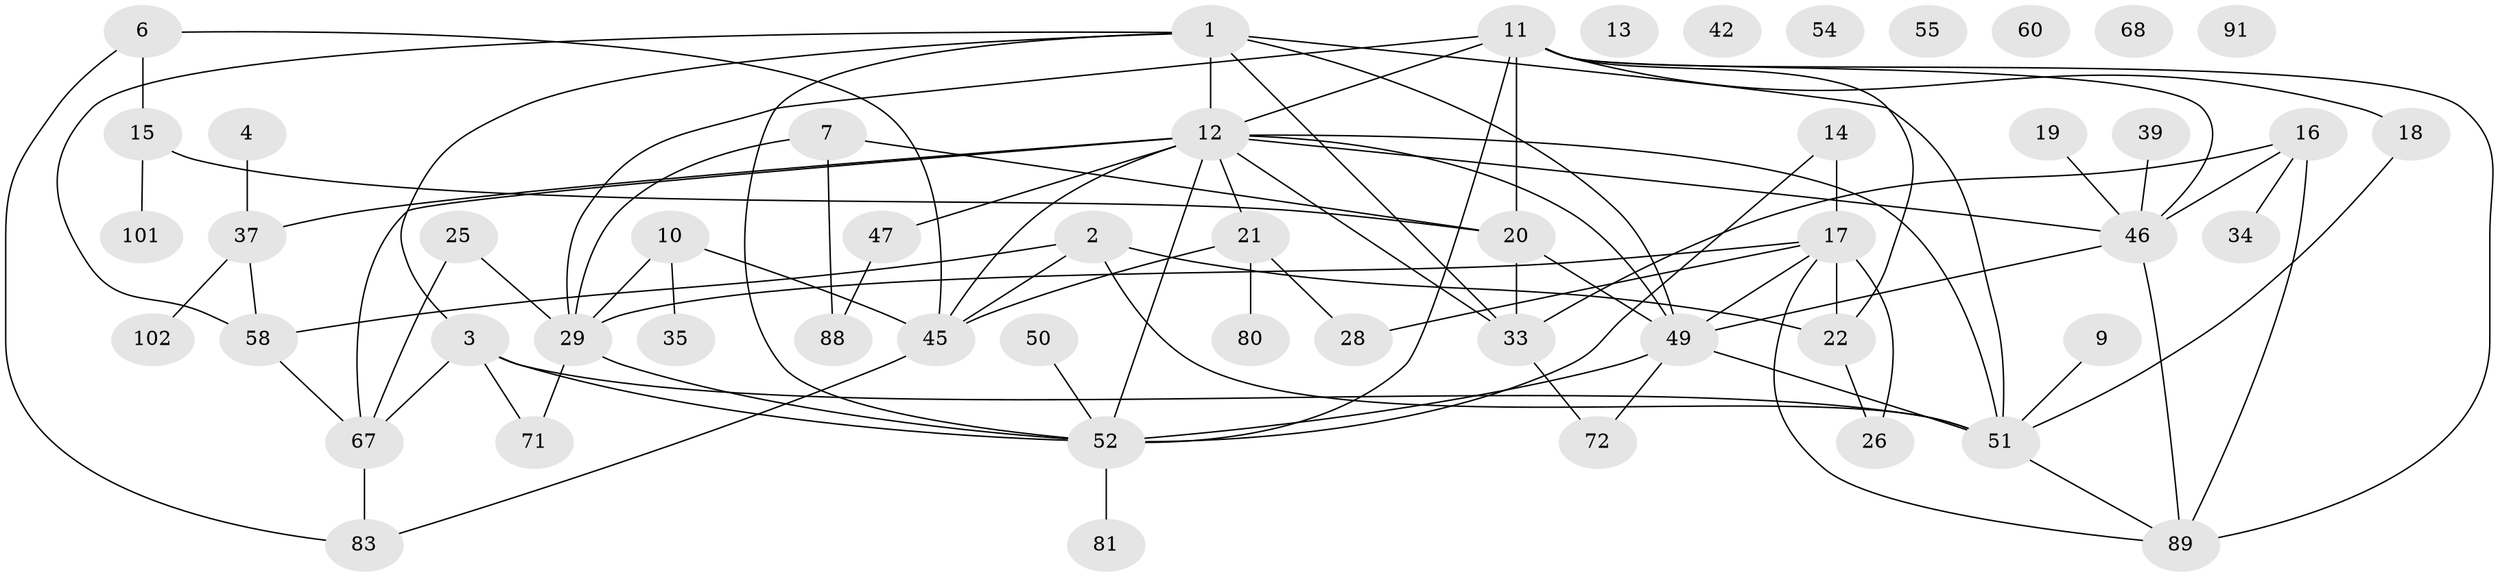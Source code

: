 // original degree distribution, {3: 0.2336448598130841, 2: 0.27102803738317754, 1: 0.1588785046728972, 5: 0.11214953271028037, 4: 0.1588785046728972, 0: 0.056074766355140186, 8: 0.009345794392523364}
// Generated by graph-tools (version 1.1) at 2025/12/03/09/25 04:12:55]
// undirected, 53 vertices, 86 edges
graph export_dot {
graph [start="1"]
  node [color=gray90,style=filled];
  1 [super="+66+5+94"];
  2 [super="+38+69"];
  3 [super="+48"];
  4;
  6;
  7 [super="+8"];
  9 [super="+75"];
  10 [super="+61"];
  11 [super="+62+41"];
  12 [super="+82+23+24"];
  13;
  14;
  15;
  16 [super="+57"];
  17 [super="+100+43"];
  18;
  19;
  20 [super="+27+86"];
  21 [super="+32"];
  22 [super="+31"];
  25;
  26;
  28;
  29 [super="+79+30"];
  33 [super="+40"];
  34 [super="+65"];
  35;
  37 [super="+84"];
  39;
  42;
  45 [super="+64"];
  46 [super="+87+56"];
  47;
  49 [super="+85+76+53"];
  50;
  51 [super="+78"];
  52 [super="+63+70"];
  54;
  55 [super="+59"];
  58 [super="+73"];
  60;
  67 [super="+74"];
  68;
  71;
  72;
  80 [super="+104"];
  81;
  83 [super="+92"];
  88;
  89;
  91;
  101;
  102;
  1 -- 51;
  1 -- 33;
  1 -- 49;
  1 -- 58;
  1 -- 12;
  1 -- 52;
  1 -- 3;
  2 -- 51;
  2 -- 45;
  2 -- 58;
  2 -- 22;
  3 -- 52;
  3 -- 51;
  3 -- 67;
  3 -- 71;
  4 -- 37;
  6 -- 15;
  6 -- 45;
  6 -- 83;
  7 -- 88;
  7 -- 20;
  7 -- 29;
  9 -- 51;
  10 -- 35;
  10 -- 45;
  10 -- 29;
  11 -- 22;
  11 -- 18;
  11 -- 89;
  11 -- 20;
  11 -- 46;
  11 -- 12 [weight=2];
  11 -- 52;
  11 -- 29;
  12 -- 33;
  12 -- 67;
  12 -- 45;
  12 -- 37 [weight=3];
  12 -- 46;
  12 -- 47;
  12 -- 51;
  12 -- 52;
  12 -- 21;
  12 -- 49;
  14 -- 17;
  14 -- 52;
  15 -- 101;
  15 -- 20;
  16 -- 33;
  16 -- 89;
  16 -- 46;
  16 -- 34;
  17 -- 89;
  17 -- 26;
  17 -- 28;
  17 -- 22;
  17 -- 29;
  17 -- 49;
  18 -- 51;
  19 -- 46;
  20 -- 33;
  20 -- 49;
  21 -- 28;
  21 -- 80;
  21 -- 45;
  22 -- 26;
  25 -- 29;
  25 -- 67;
  29 -- 52;
  29 -- 71;
  33 -- 72;
  37 -- 102;
  37 -- 58;
  39 -- 46;
  45 -- 83;
  46 -- 49;
  46 -- 89;
  47 -- 88;
  49 -- 72;
  49 -- 51;
  49 -- 52;
  50 -- 52;
  51 -- 89;
  52 -- 81;
  58 -- 67;
  67 -- 83;
}
